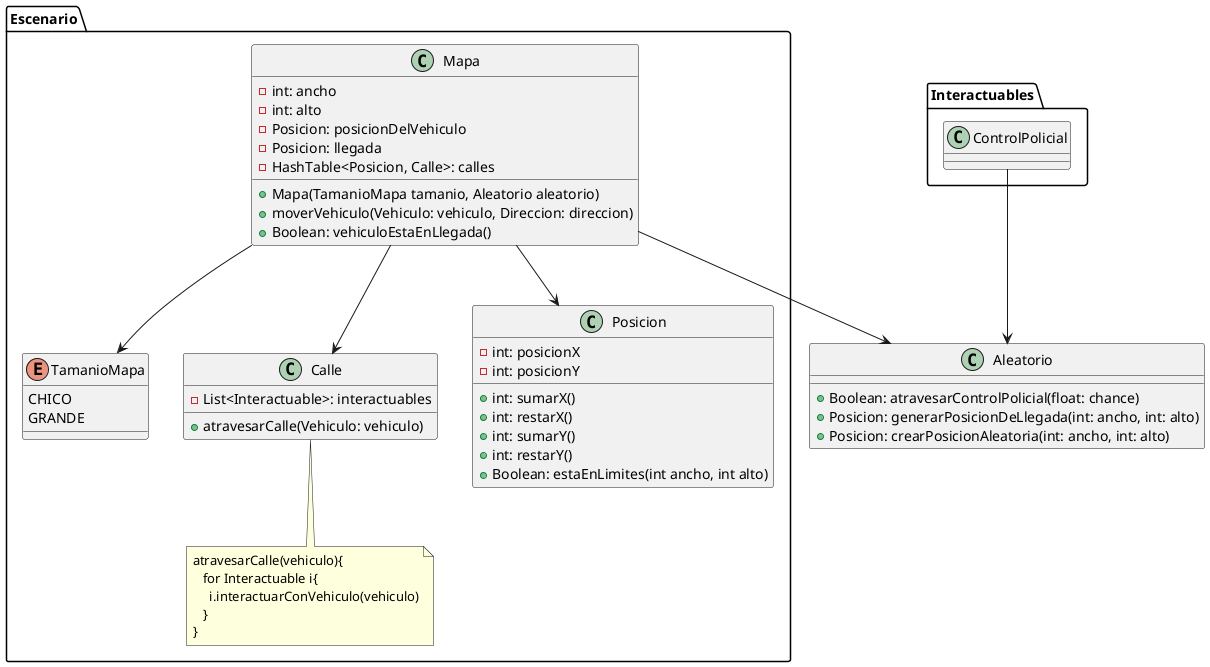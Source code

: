 @startuml
'https://plantuml.com/class-diagram

namespace Escenario {
    class Mapa {
        -int: ancho
        -int: alto
        -Posicion: posicionDelVehiculo
        -Posicion: llegada
        -HashTable<Posicion, Calle>: calles

        +Mapa(TamanioMapa tamanio, Aleatorio aleatorio)
        +moverVehiculo(Vehiculo: vehiculo, Direccion: direccion)
        +Boolean: vehiculoEstaEnLlegada()
    }
    enum TamanioMapa {
        CHICO
        GRANDE
    }
    Mapa --> TamanioMapa
    class Calle {
        -List<Interactuable>: interactuables
        +atravesarCalle(Vehiculo: vehiculo)
    }
    Mapa --> Calle
    note bottom of Calle: atravesarCalle(vehiculo){\n   for Interactuable i{\n     i.interactuarConVehiculo(vehiculo)\n   }\n}
    class Posicion {
        -int: posicionX
        -int: posicionY
        +int: sumarX()
        +int: restarX()
        +int: sumarY()
        +int: restarY()
        +Boolean: estaEnLimites(int ancho, int alto)
    }
    Mapa --> Posicion
}

class Aleatorio {
    +Boolean: atravesarControlPolicial(float: chance)
    +Posicion: generarPosicionDeLlegada(int: ancho, int: alto)
    +Posicion: crearPosicionAleatoria(int: ancho, int: alto)
}
Escenario.Mapa --> Aleatorio
Interactuables.ControlPolicial --> Aleatorio

@enduml